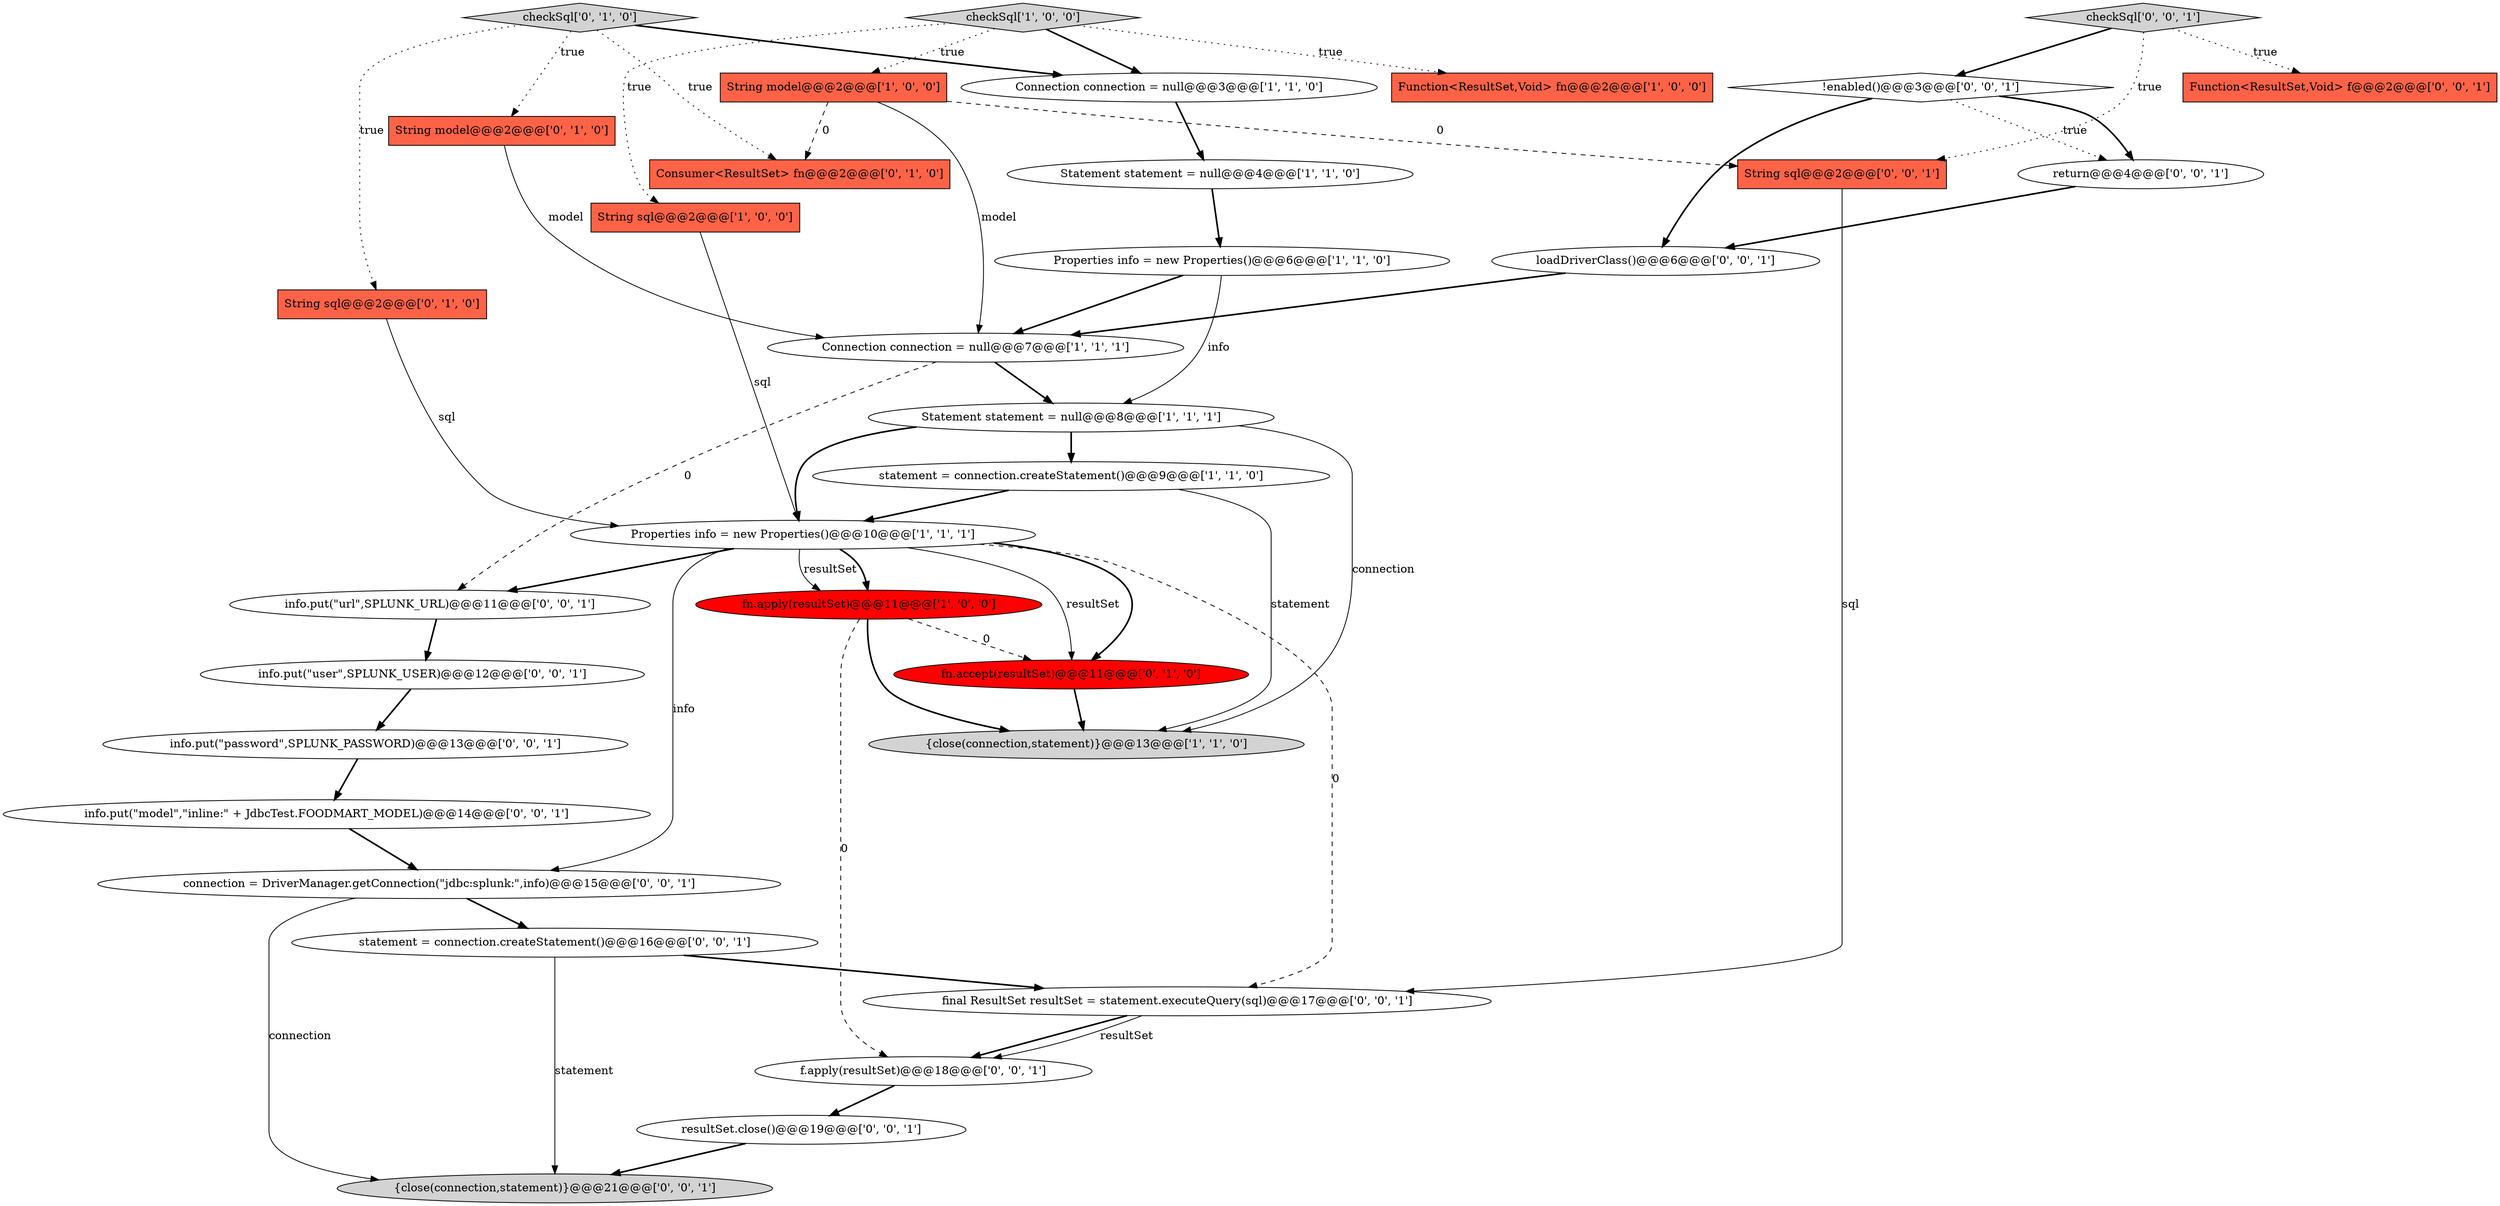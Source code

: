 digraph {
7 [style = filled, label = "fn.apply(resultSet)@@@11@@@['1', '0', '0']", fillcolor = red, shape = ellipse image = "AAA1AAABBB1BBB"];
5 [style = filled, label = "{close(connection,statement)}@@@13@@@['1', '1', '0']", fillcolor = lightgray, shape = ellipse image = "AAA0AAABBB1BBB"];
30 [style = filled, label = "checkSql['0', '0', '1']", fillcolor = lightgray, shape = diamond image = "AAA0AAABBB3BBB"];
2 [style = filled, label = "Properties info = new Properties()@@@6@@@['1', '1', '0']", fillcolor = white, shape = ellipse image = "AAA0AAABBB1BBB"];
13 [style = filled, label = "checkSql['0', '1', '0']", fillcolor = lightgray, shape = diamond image = "AAA0AAABBB2BBB"];
28 [style = filled, label = "connection = DriverManager.getConnection(\"jdbc:splunk:\",info)@@@15@@@['0', '0', '1']", fillcolor = white, shape = ellipse image = "AAA0AAABBB3BBB"];
16 [style = filled, label = "fn.accept(resultSet)@@@11@@@['0', '1', '0']", fillcolor = red, shape = ellipse image = "AAA1AAABBB2BBB"];
11 [style = filled, label = "Connection connection = null@@@7@@@['1', '1', '1']", fillcolor = white, shape = ellipse image = "AAA0AAABBB1BBB"];
29 [style = filled, label = "info.put(\"user\",SPLUNK_USER)@@@12@@@['0', '0', '1']", fillcolor = white, shape = ellipse image = "AAA0AAABBB3BBB"];
4 [style = filled, label = "Properties info = new Properties()@@@10@@@['1', '1', '1']", fillcolor = white, shape = ellipse image = "AAA0AAABBB1BBB"];
1 [style = filled, label = "String sql@@@2@@@['1', '0', '0']", fillcolor = tomato, shape = box image = "AAA0AAABBB1BBB"];
31 [style = filled, label = "info.put(\"password\",SPLUNK_PASSWORD)@@@13@@@['0', '0', '1']", fillcolor = white, shape = ellipse image = "AAA0AAABBB3BBB"];
24 [style = filled, label = "{close(connection,statement)}@@@21@@@['0', '0', '1']", fillcolor = lightgray, shape = ellipse image = "AAA0AAABBB3BBB"];
20 [style = filled, label = "statement = connection.createStatement()@@@16@@@['0', '0', '1']", fillcolor = white, shape = ellipse image = "AAA0AAABBB3BBB"];
3 [style = filled, label = "Statement statement = null@@@8@@@['1', '1', '1']", fillcolor = white, shape = ellipse image = "AAA0AAABBB1BBB"];
8 [style = filled, label = "Connection connection = null@@@3@@@['1', '1', '0']", fillcolor = white, shape = ellipse image = "AAA0AAABBB1BBB"];
27 [style = filled, label = "resultSet.close()@@@19@@@['0', '0', '1']", fillcolor = white, shape = ellipse image = "AAA0AAABBB3BBB"];
10 [style = filled, label = "String model@@@2@@@['1', '0', '0']", fillcolor = tomato, shape = box image = "AAA1AAABBB1BBB"];
12 [style = filled, label = "statement = connection.createStatement()@@@9@@@['1', '1', '0']", fillcolor = white, shape = ellipse image = "AAA0AAABBB1BBB"];
21 [style = filled, label = "final ResultSet resultSet = statement.executeQuery(sql)@@@17@@@['0', '0', '1']", fillcolor = white, shape = ellipse image = "AAA0AAABBB3BBB"];
15 [style = filled, label = "String model@@@2@@@['0', '1', '0']", fillcolor = tomato, shape = box image = "AAA0AAABBB2BBB"];
9 [style = filled, label = "checkSql['1', '0', '0']", fillcolor = lightgray, shape = diamond image = "AAA0AAABBB1BBB"];
19 [style = filled, label = "return@@@4@@@['0', '0', '1']", fillcolor = white, shape = ellipse image = "AAA0AAABBB3BBB"];
22 [style = filled, label = "!enabled()@@@3@@@['0', '0', '1']", fillcolor = white, shape = diamond image = "AAA0AAABBB3BBB"];
25 [style = filled, label = "loadDriverClass()@@@6@@@['0', '0', '1']", fillcolor = white, shape = ellipse image = "AAA0AAABBB3BBB"];
6 [style = filled, label = "Function<ResultSet,Void> fn@@@2@@@['1', '0', '0']", fillcolor = tomato, shape = box image = "AAA0AAABBB1BBB"];
0 [style = filled, label = "Statement statement = null@@@4@@@['1', '1', '0']", fillcolor = white, shape = ellipse image = "AAA0AAABBB1BBB"];
32 [style = filled, label = "info.put(\"model\",\"inline:\" + JdbcTest.FOODMART_MODEL)@@@14@@@['0', '0', '1']", fillcolor = white, shape = ellipse image = "AAA0AAABBB3BBB"];
33 [style = filled, label = "info.put(\"url\",SPLUNK_URL)@@@11@@@['0', '0', '1']", fillcolor = white, shape = ellipse image = "AAA0AAABBB3BBB"];
17 [style = filled, label = "Consumer<ResultSet> fn@@@2@@@['0', '1', '0']", fillcolor = tomato, shape = box image = "AAA1AAABBB2BBB"];
18 [style = filled, label = "Function<ResultSet,Void> f@@@2@@@['0', '0', '1']", fillcolor = tomato, shape = box image = "AAA0AAABBB3BBB"];
23 [style = filled, label = "String sql@@@2@@@['0', '0', '1']", fillcolor = tomato, shape = box image = "AAA0AAABBB3BBB"];
26 [style = filled, label = "f.apply(resultSet)@@@18@@@['0', '0', '1']", fillcolor = white, shape = ellipse image = "AAA0AAABBB3BBB"];
14 [style = filled, label = "String sql@@@2@@@['0', '1', '0']", fillcolor = tomato, shape = box image = "AAA0AAABBB2BBB"];
4->16 [style = bold, label=""];
22->25 [style = bold, label=""];
13->17 [style = dotted, label="true"];
12->5 [style = solid, label="statement"];
30->22 [style = bold, label=""];
22->19 [style = dotted, label="true"];
14->4 [style = solid, label="sql"];
4->16 [style = solid, label="resultSet"];
28->24 [style = solid, label="connection"];
22->19 [style = bold, label=""];
28->20 [style = bold, label=""];
7->16 [style = dashed, label="0"];
11->33 [style = dashed, label="0"];
31->32 [style = bold, label=""];
29->31 [style = bold, label=""];
0->2 [style = bold, label=""];
4->7 [style = solid, label="resultSet"];
2->3 [style = solid, label="info"];
3->12 [style = bold, label=""];
4->33 [style = bold, label=""];
9->8 [style = bold, label=""];
9->6 [style = dotted, label="true"];
4->21 [style = dashed, label="0"];
3->4 [style = bold, label=""];
4->7 [style = bold, label=""];
19->25 [style = bold, label=""];
23->21 [style = solid, label="sql"];
33->29 [style = bold, label=""];
20->21 [style = bold, label=""];
8->0 [style = bold, label=""];
20->24 [style = solid, label="statement"];
21->26 [style = bold, label=""];
7->5 [style = bold, label=""];
26->27 [style = bold, label=""];
4->28 [style = solid, label="info"];
12->4 [style = bold, label=""];
11->3 [style = bold, label=""];
25->11 [style = bold, label=""];
30->18 [style = dotted, label="true"];
30->23 [style = dotted, label="true"];
9->1 [style = dotted, label="true"];
10->17 [style = dashed, label="0"];
10->11 [style = solid, label="model"];
16->5 [style = bold, label=""];
15->11 [style = solid, label="model"];
27->24 [style = bold, label=""];
13->15 [style = dotted, label="true"];
1->4 [style = solid, label="sql"];
13->8 [style = bold, label=""];
7->26 [style = dashed, label="0"];
13->14 [style = dotted, label="true"];
9->10 [style = dotted, label="true"];
32->28 [style = bold, label=""];
2->11 [style = bold, label=""];
10->23 [style = dashed, label="0"];
21->26 [style = solid, label="resultSet"];
3->5 [style = solid, label="connection"];
}
